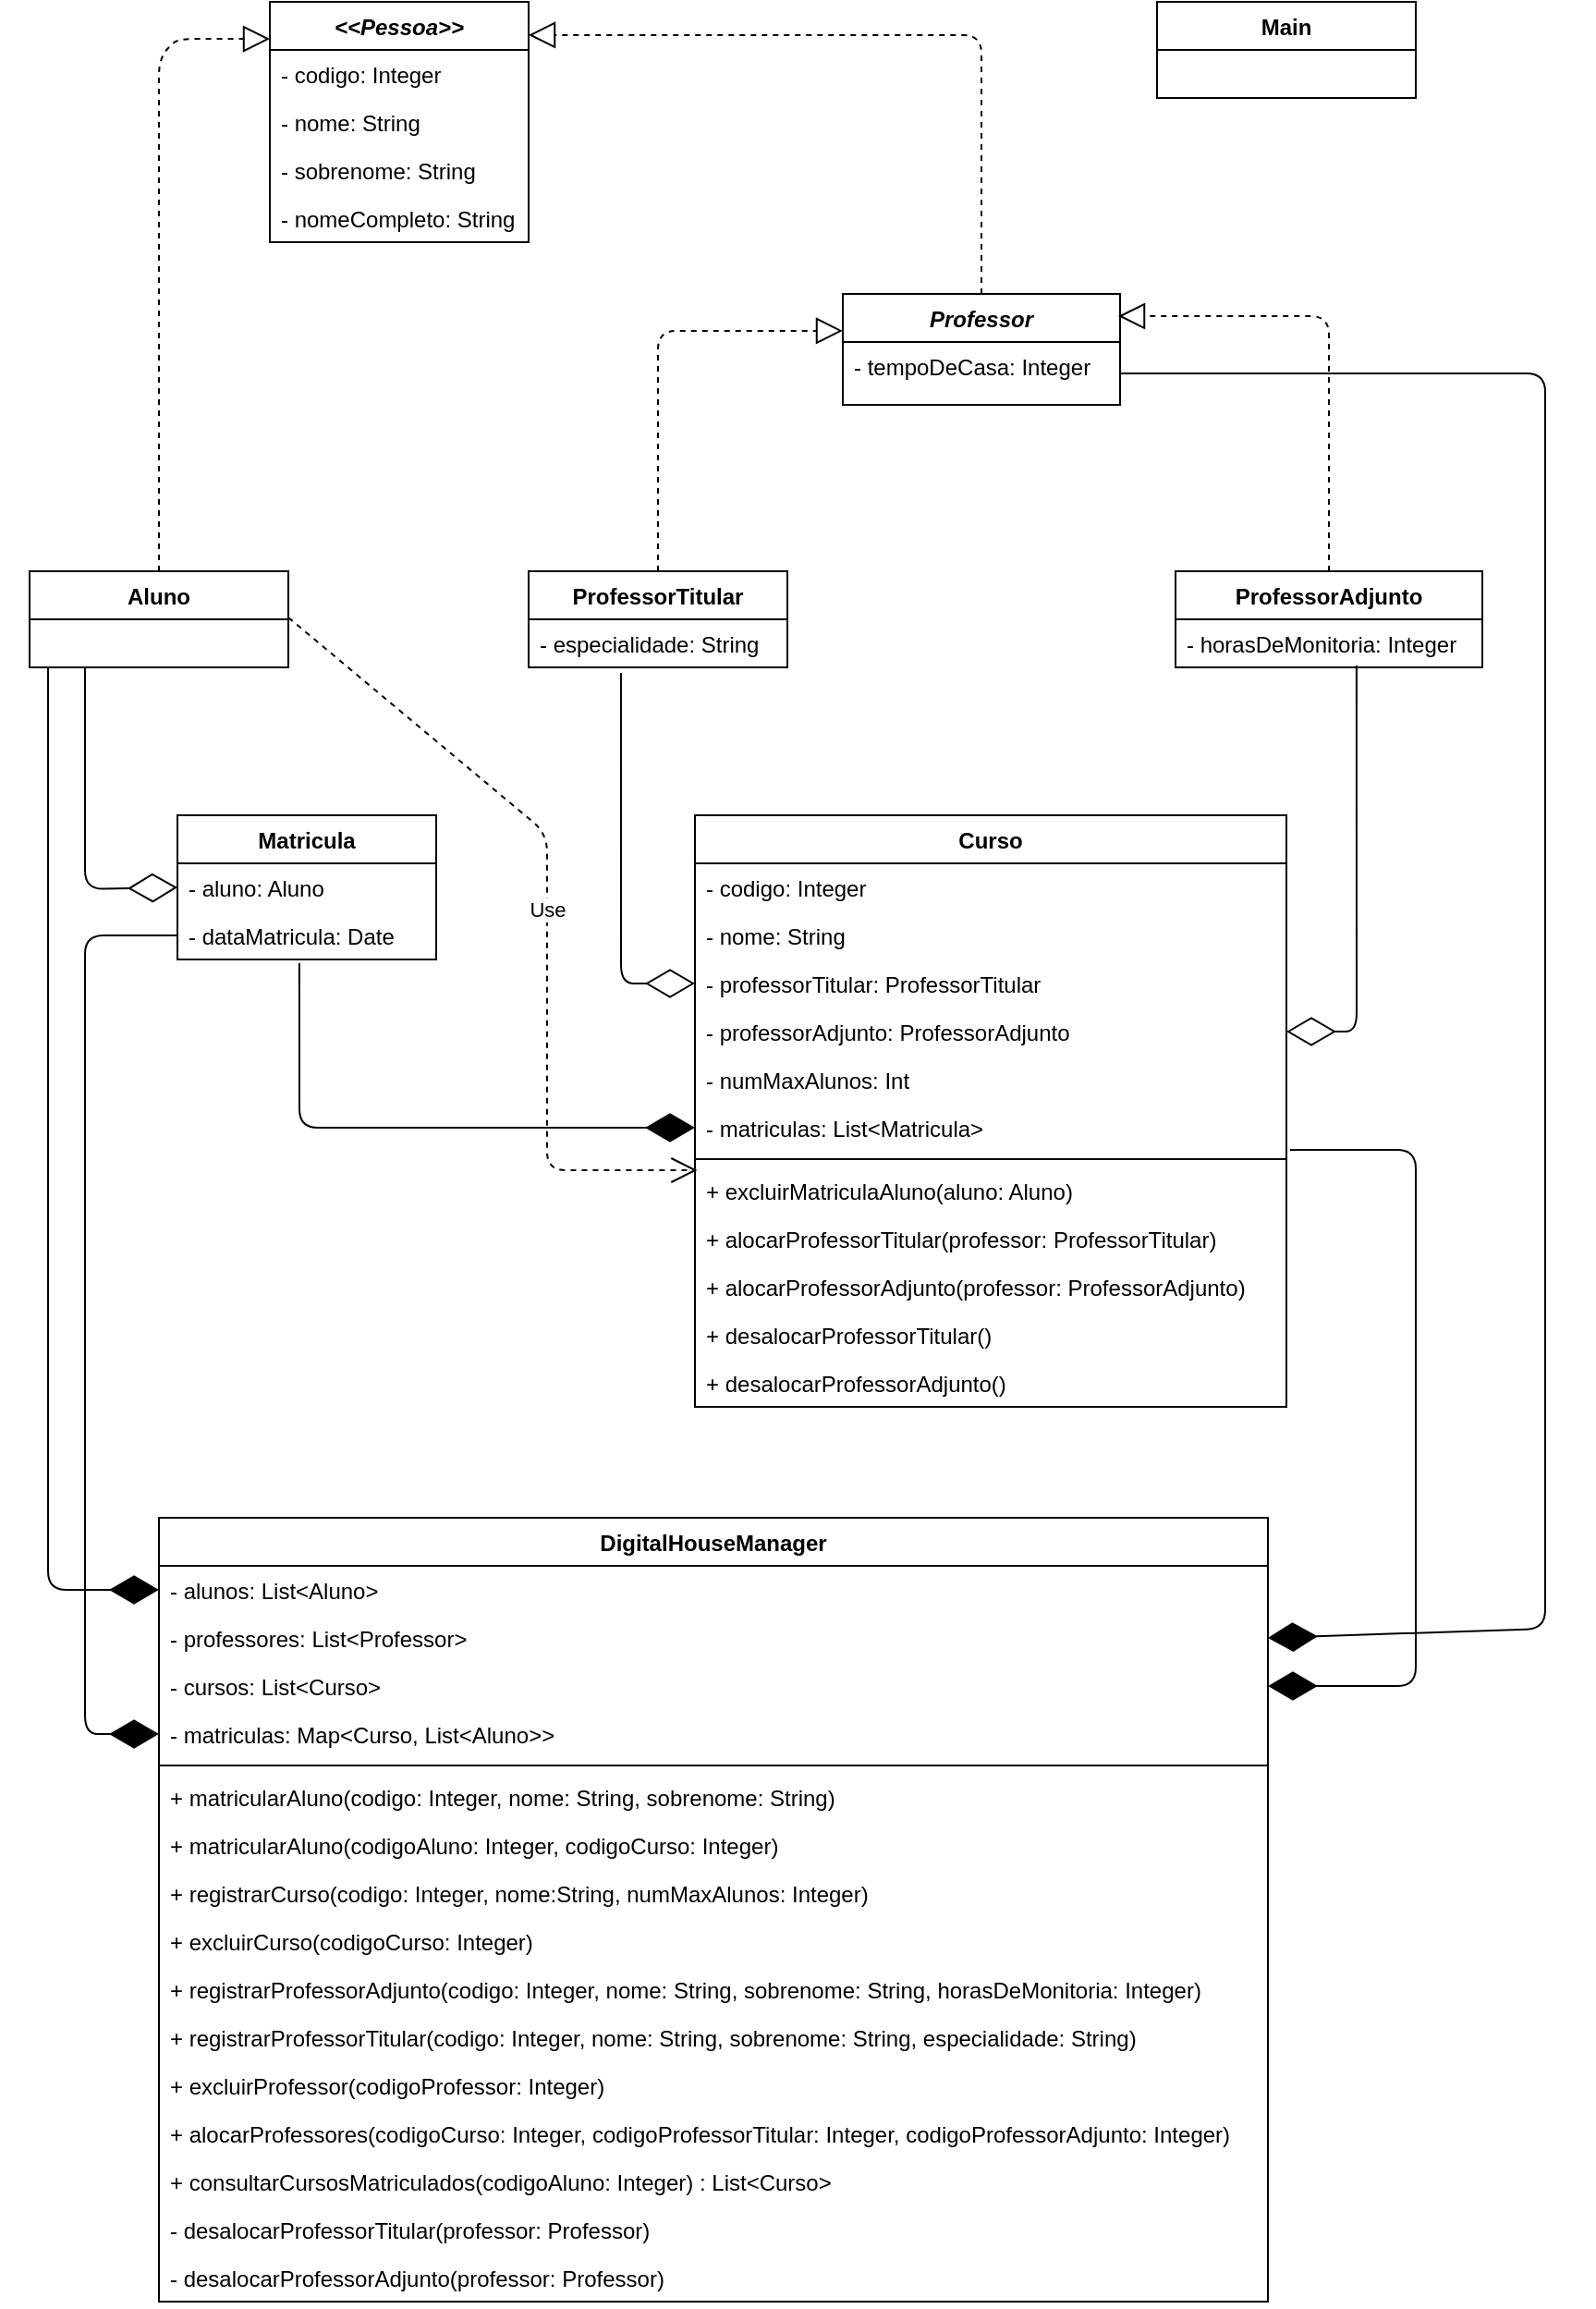 <mxfile version="13.7.3" type="device"><diagram id="cOGqocI_gLedKxU5Qj73" name="Page-1"><mxGraphModel dx="1102" dy="642" grid="1" gridSize="10" guides="1" tooltips="1" connect="1" arrows="1" fold="1" page="1" pageScale="1" pageWidth="827" pageHeight="1169" math="0" shadow="0"><root><mxCell id="0"/><mxCell id="1" parent="0"/><mxCell id="6XKGeILiF4ObVfbbi1Gw-1" value="&lt;&lt;Pessoa&gt;&gt;" style="swimlane;fontStyle=3;childLayout=stackLayout;horizontal=1;startSize=26;fillColor=none;horizontalStack=0;resizeParent=1;resizeParentMax=0;resizeLast=0;collapsible=1;marginBottom=0;" parent="1" vertex="1"><mxGeometry x="160" y="80" width="140" height="130" as="geometry"/></mxCell><mxCell id="6XKGeILiF4ObVfbbi1Gw-2" value="- codigo: Integer" style="text;strokeColor=none;fillColor=none;align=left;verticalAlign=top;spacingLeft=4;spacingRight=4;overflow=hidden;rotatable=0;points=[[0,0.5],[1,0.5]];portConstraint=eastwest;" parent="6XKGeILiF4ObVfbbi1Gw-1" vertex="1"><mxGeometry y="26" width="140" height="26" as="geometry"/></mxCell><mxCell id="6XKGeILiF4ObVfbbi1Gw-3" value="- nome: String" style="text;strokeColor=none;fillColor=none;align=left;verticalAlign=top;spacingLeft=4;spacingRight=4;overflow=hidden;rotatable=0;points=[[0,0.5],[1,0.5]];portConstraint=eastwest;" parent="6XKGeILiF4ObVfbbi1Gw-1" vertex="1"><mxGeometry y="52" width="140" height="26" as="geometry"/></mxCell><mxCell id="6XKGeILiF4ObVfbbi1Gw-4" value="- sobrenome: String" style="text;strokeColor=none;fillColor=none;align=left;verticalAlign=top;spacingLeft=4;spacingRight=4;overflow=hidden;rotatable=0;points=[[0,0.5],[1,0.5]];portConstraint=eastwest;" parent="6XKGeILiF4ObVfbbi1Gw-1" vertex="1"><mxGeometry y="78" width="140" height="26" as="geometry"/></mxCell><mxCell id="6XKGeILiF4ObVfbbi1Gw-5" value="- nomeCompleto: String" style="text;strokeColor=none;fillColor=none;align=left;verticalAlign=top;spacingLeft=4;spacingRight=4;overflow=hidden;rotatable=0;points=[[0,0.5],[1,0.5]];portConstraint=eastwest;" parent="6XKGeILiF4ObVfbbi1Gw-1" vertex="1"><mxGeometry y="104" width="140" height="26" as="geometry"/></mxCell><mxCell id="6XKGeILiF4ObVfbbi1Gw-6" value="" style="endArrow=block;dashed=1;endFill=0;endSize=12;html=1;exitX=0.5;exitY=0;exitDx=0;exitDy=0;entryX=0;entryY=0.154;entryDx=0;entryDy=0;entryPerimeter=0;" parent="1" source="6XKGeILiF4ObVfbbi1Gw-7" target="6XKGeILiF4ObVfbbi1Gw-1" edge="1"><mxGeometry width="160" relative="1" as="geometry"><mxPoint x="450" y="200" as="sourcePoint"/><mxPoint x="610" y="200" as="targetPoint"/><Array as="points"><mxPoint x="100" y="110"/><mxPoint x="110" y="100"/></Array></mxGeometry></mxCell><mxCell id="6XKGeILiF4ObVfbbi1Gw-16" value="" style="endArrow=block;dashed=1;endFill=0;endSize=12;html=1;exitX=0.5;exitY=0;exitDx=0;exitDy=0;entryX=1;entryY=0.138;entryDx=0;entryDy=0;entryPerimeter=0;" parent="1" source="6XKGeILiF4ObVfbbi1Gw-12" target="6XKGeILiF4ObVfbbi1Gw-1" edge="1"><mxGeometry width="160" relative="1" as="geometry"><mxPoint x="220" y="260" as="sourcePoint"/><mxPoint x="380" y="260" as="targetPoint"/><Array as="points"><mxPoint x="545" y="98"/></Array></mxGeometry></mxCell><mxCell id="6XKGeILiF4ObVfbbi1Gw-17" value="Main" style="swimlane;fontStyle=1;childLayout=stackLayout;horizontal=1;startSize=26;fillColor=none;horizontalStack=0;resizeParent=1;resizeParentMax=0;resizeLast=0;collapsible=1;marginBottom=0;" parent="1" vertex="1"><mxGeometry x="640" y="80" width="140" height="52" as="geometry"/></mxCell><mxCell id="6XKGeILiF4ObVfbbi1Gw-31" value="" style="endArrow=block;dashed=1;endFill=0;endSize=12;html=1;exitX=0.5;exitY=0;exitDx=0;exitDy=0;entryX=0;entryY=0.333;entryDx=0;entryDy=0;entryPerimeter=0;" parent="1" source="6XKGeILiF4ObVfbbi1Gw-25" target="6XKGeILiF4ObVfbbi1Gw-12" edge="1"><mxGeometry width="160" relative="1" as="geometry"><mxPoint x="363" y="387.012" as="sourcePoint"/><mxPoint x="380" y="408" as="targetPoint"/><Array as="points"><mxPoint x="370" y="258"/></Array></mxGeometry></mxCell><mxCell id="6XKGeILiF4ObVfbbi1Gw-32" value="" style="endArrow=block;dashed=1;endFill=0;endSize=12;html=1;exitX=0.5;exitY=0;exitDx=0;exitDy=0;" parent="1" source="6XKGeILiF4ObVfbbi1Gw-29" edge="1"><mxGeometry width="160" relative="1" as="geometry"><mxPoint x="220" y="408" as="sourcePoint"/><mxPoint x="619" y="250" as="targetPoint"/><Array as="points"><mxPoint x="733" y="250"/></Array></mxGeometry></mxCell><mxCell id="6XKGeILiF4ObVfbbi1Gw-12" value="Professor" style="swimlane;fontStyle=3;childLayout=stackLayout;horizontal=1;startSize=26;fillColor=none;horizontalStack=0;resizeParent=1;resizeParentMax=0;resizeLast=0;collapsible=1;marginBottom=0;" parent="1" vertex="1"><mxGeometry x="470" y="238" width="150" height="60" as="geometry"/></mxCell><mxCell id="6XKGeILiF4ObVfbbi1Gw-13" value="- tempoDeCasa: Integer" style="text;strokeColor=none;fillColor=none;align=left;verticalAlign=top;spacingLeft=4;spacingRight=4;overflow=hidden;rotatable=0;points=[[0,0.5],[1,0.5]];portConstraint=eastwest;" parent="6XKGeILiF4ObVfbbi1Gw-12" vertex="1"><mxGeometry y="26" width="150" height="34" as="geometry"/></mxCell><mxCell id="6XKGeILiF4ObVfbbi1Gw-7" value="Aluno" style="swimlane;fontStyle=1;childLayout=stackLayout;horizontal=1;startSize=26;fillColor=none;horizontalStack=0;resizeParent=1;resizeParentMax=0;resizeLast=0;collapsible=1;marginBottom=0;" parent="1" vertex="1"><mxGeometry x="30" y="388" width="140" height="52" as="geometry"/></mxCell><mxCell id="6XKGeILiF4ObVfbbi1Gw-72" value="" style="endArrow=diamondThin;endFill=1;endSize=24;html=1;entryX=0;entryY=0.5;entryDx=0;entryDy=0;exitX=0.471;exitY=1.077;exitDx=0;exitDy=0;exitPerimeter=0;" parent="1" source="6XKGeILiF4ObVfbbi1Gw-45" target="6XKGeILiF4ObVfbbi1Gw-36" edge="1"><mxGeometry width="160" relative="1" as="geometry"><mxPoint x="140" y="601" as="sourcePoint"/><mxPoint x="510" y="520" as="targetPoint"/><Array as="points"><mxPoint x="176" y="689"/></Array></mxGeometry></mxCell><mxCell id="6XKGeILiF4ObVfbbi1Gw-42" value="Matricula" style="swimlane;fontStyle=1;childLayout=stackLayout;horizontal=1;startSize=26;fillColor=none;horizontalStack=0;resizeParent=1;resizeParentMax=0;resizeLast=0;collapsible=1;marginBottom=0;" parent="1" vertex="1"><mxGeometry x="110" y="520" width="140" height="78" as="geometry"/></mxCell><mxCell id="6XKGeILiF4ObVfbbi1Gw-43" value="- aluno: Aluno" style="text;strokeColor=none;fillColor=none;align=left;verticalAlign=top;spacingLeft=4;spacingRight=4;overflow=hidden;rotatable=0;points=[[0,0.5],[1,0.5]];portConstraint=eastwest;" parent="6XKGeILiF4ObVfbbi1Gw-42" vertex="1"><mxGeometry y="26" width="140" height="26" as="geometry"/></mxCell><mxCell id="6XKGeILiF4ObVfbbi1Gw-45" value="- dataMatricula: Date" style="text;strokeColor=none;fillColor=none;align=left;verticalAlign=top;spacingLeft=4;spacingRight=4;overflow=hidden;rotatable=0;points=[[0,0.5],[1,0.5]];portConstraint=eastwest;" parent="6XKGeILiF4ObVfbbi1Gw-42" vertex="1"><mxGeometry y="52" width="140" height="26" as="geometry"/></mxCell><mxCell id="6XKGeILiF4ObVfbbi1Gw-66" value="Curso" style="swimlane;fontStyle=1;align=center;verticalAlign=top;childLayout=stackLayout;horizontal=1;startSize=26;horizontalStack=0;resizeParent=1;resizeParentMax=0;resizeLast=0;collapsible=1;marginBottom=0;" parent="1" vertex="1"><mxGeometry x="390" y="520" width="320" height="320" as="geometry"/></mxCell><mxCell id="6XKGeILiF4ObVfbbi1Gw-9" value="- codigo: Integer" style="text;strokeColor=none;fillColor=none;align=left;verticalAlign=top;spacingLeft=4;spacingRight=4;overflow=hidden;rotatable=0;points=[[0,0.5],[1,0.5]];portConstraint=eastwest;" parent="6XKGeILiF4ObVfbbi1Gw-66" vertex="1"><mxGeometry y="26" width="320" height="26" as="geometry"/></mxCell><mxCell id="6XKGeILiF4ObVfbbi1Gw-10" value="- nome: String" style="text;strokeColor=none;fillColor=none;align=left;verticalAlign=top;spacingLeft=4;spacingRight=4;overflow=hidden;rotatable=0;points=[[0,0.5],[1,0.5]];portConstraint=eastwest;" parent="6XKGeILiF4ObVfbbi1Gw-66" vertex="1"><mxGeometry y="52" width="320" height="26" as="geometry"/></mxCell><mxCell id="6XKGeILiF4ObVfbbi1Gw-33" value="- professorTitular: ProfessorTitular" style="text;strokeColor=none;fillColor=none;align=left;verticalAlign=top;spacingLeft=4;spacingRight=4;overflow=hidden;rotatable=0;points=[[0,0.5],[1,0.5]];portConstraint=eastwest;" parent="6XKGeILiF4ObVfbbi1Gw-66" vertex="1"><mxGeometry y="78" width="320" height="26" as="geometry"/></mxCell><mxCell id="6XKGeILiF4ObVfbbi1Gw-34" value="- professorAdjunto: ProfessorAdjunto" style="text;strokeColor=none;fillColor=none;align=left;verticalAlign=top;spacingLeft=4;spacingRight=4;overflow=hidden;rotatable=0;points=[[0,0.5],[1,0.5]];portConstraint=eastwest;" parent="6XKGeILiF4ObVfbbi1Gw-66" vertex="1"><mxGeometry y="104" width="320" height="26" as="geometry"/></mxCell><mxCell id="6XKGeILiF4ObVfbbi1Gw-35" value="- numMaxAlunos: Int" style="text;strokeColor=none;fillColor=none;align=left;verticalAlign=top;spacingLeft=4;spacingRight=4;overflow=hidden;rotatable=0;points=[[0,0.5],[1,0.5]];portConstraint=eastwest;" parent="6XKGeILiF4ObVfbbi1Gw-66" vertex="1"><mxGeometry y="130" width="320" height="26" as="geometry"/></mxCell><mxCell id="6XKGeILiF4ObVfbbi1Gw-36" value="- matriculas: List&lt;Matricula&gt;" style="text;strokeColor=none;fillColor=none;align=left;verticalAlign=top;spacingLeft=4;spacingRight=4;overflow=hidden;rotatable=0;points=[[0,0.5],[1,0.5]];portConstraint=eastwest;" parent="6XKGeILiF4ObVfbbi1Gw-66" vertex="1"><mxGeometry y="156" width="320" height="26" as="geometry"/></mxCell><mxCell id="6XKGeILiF4ObVfbbi1Gw-68" value="" style="line;strokeWidth=1;fillColor=none;align=left;verticalAlign=middle;spacingTop=-1;spacingLeft=3;spacingRight=3;rotatable=0;labelPosition=right;points=[];portConstraint=eastwest;" parent="6XKGeILiF4ObVfbbi1Gw-66" vertex="1"><mxGeometry y="182" width="320" height="8" as="geometry"/></mxCell><mxCell id="6XKGeILiF4ObVfbbi1Gw-75" value="+ excluirMatriculaAluno(aluno: Aluno)" style="text;strokeColor=none;fillColor=none;align=left;verticalAlign=top;spacingLeft=4;spacingRight=4;overflow=hidden;rotatable=0;points=[[0,0.5],[1,0.5]];portConstraint=eastwest;" parent="6XKGeILiF4ObVfbbi1Gw-66" vertex="1"><mxGeometry y="190" width="320" height="26" as="geometry"/></mxCell><mxCell id="kB9QqtvpassVlIbzQ09_-1" value="+ alocarProfessorTitular(professor: ProfessorTitular)" style="text;strokeColor=none;fillColor=none;align=left;verticalAlign=top;spacingLeft=4;spacingRight=4;overflow=hidden;rotatable=0;points=[[0,0.5],[1,0.5]];portConstraint=eastwest;" parent="6XKGeILiF4ObVfbbi1Gw-66" vertex="1"><mxGeometry y="216" width="320" height="26" as="geometry"/></mxCell><mxCell id="kB9QqtvpassVlIbzQ09_-2" value="+ alocarProfessorAdjunto(professor: ProfessorAdjunto)" style="text;strokeColor=none;fillColor=none;align=left;verticalAlign=top;spacingLeft=4;spacingRight=4;overflow=hidden;rotatable=0;points=[[0,0.5],[1,0.5]];portConstraint=eastwest;" parent="6XKGeILiF4ObVfbbi1Gw-66" vertex="1"><mxGeometry y="242" width="320" height="26" as="geometry"/></mxCell><mxCell id="kB9QqtvpassVlIbzQ09_-3" value="+ desalocarProfessorTitular()" style="text;strokeColor=none;fillColor=none;align=left;verticalAlign=top;spacingLeft=4;spacingRight=4;overflow=hidden;rotatable=0;points=[[0,0.5],[1,0.5]];portConstraint=eastwest;" parent="6XKGeILiF4ObVfbbi1Gw-66" vertex="1"><mxGeometry y="268" width="320" height="26" as="geometry"/></mxCell><mxCell id="kB9QqtvpassVlIbzQ09_-4" value="+ desalocarProfessorAdjunto()" style="text;strokeColor=none;fillColor=none;align=left;verticalAlign=top;spacingLeft=4;spacingRight=4;overflow=hidden;rotatable=0;points=[[0,0.5],[1,0.5]];portConstraint=eastwest;" parent="6XKGeILiF4ObVfbbi1Gw-66" vertex="1"><mxGeometry y="294" width="320" height="26" as="geometry"/></mxCell><mxCell id="6XKGeILiF4ObVfbbi1Gw-73" value="" style="endArrow=diamondThin;endFill=0;endSize=24;html=1;entryX=0;entryY=0.5;entryDx=0;entryDy=0;exitX=0.357;exitY=1.115;exitDx=0;exitDy=0;exitPerimeter=0;" parent="1" source="6XKGeILiF4ObVfbbi1Gw-26" target="6XKGeILiF4ObVfbbi1Gw-33" edge="1"><mxGeometry width="160" relative="1" as="geometry"><mxPoint x="460" y="520" as="sourcePoint"/><mxPoint x="620" y="520" as="targetPoint"/><Array as="points"><mxPoint x="350" y="611"/></Array></mxGeometry></mxCell><mxCell id="6XKGeILiF4ObVfbbi1Gw-74" value="" style="endArrow=diamondThin;endFill=0;endSize=24;html=1;entryX=1;entryY=0.5;entryDx=0;entryDy=0;exitX=0.59;exitY=0.962;exitDx=0;exitDy=0;exitPerimeter=0;" parent="1" source="6XKGeILiF4ObVfbbi1Gw-30" target="6XKGeILiF4ObVfbbi1Gw-34" edge="1"><mxGeometry width="160" relative="1" as="geometry"><mxPoint x="730" y="440" as="sourcePoint"/><mxPoint x="620" y="520" as="targetPoint"/><Array as="points"><mxPoint x="748" y="637"/></Array></mxGeometry></mxCell><mxCell id="6XKGeILiF4ObVfbbi1Gw-29" value="ProfessorAdjunto" style="swimlane;fontStyle=1;childLayout=stackLayout;horizontal=1;startSize=26;fillColor=none;horizontalStack=0;resizeParent=1;resizeParentMax=0;resizeLast=0;collapsible=1;marginBottom=0;" parent="1" vertex="1"><mxGeometry x="650" y="388" width="166" height="52" as="geometry"/></mxCell><mxCell id="6XKGeILiF4ObVfbbi1Gw-30" value="- horasDeMonitoria: Integer" style="text;strokeColor=none;fillColor=none;align=left;verticalAlign=top;spacingLeft=4;spacingRight=4;overflow=hidden;rotatable=0;points=[[0,0.5],[1,0.5]];portConstraint=eastwest;" parent="6XKGeILiF4ObVfbbi1Gw-29" vertex="1"><mxGeometry y="26" width="166" height="26" as="geometry"/></mxCell><mxCell id="6XKGeILiF4ObVfbbi1Gw-76" value="Use" style="endArrow=open;endSize=12;dashed=1;html=1;exitX=1;exitY=0.481;exitDx=0;exitDy=0;exitPerimeter=0;entryX=0.004;entryY=0.077;entryDx=0;entryDy=0;entryPerimeter=0;" parent="1" source="6XKGeILiF4ObVfbbi1Gw-7" target="6XKGeILiF4ObVfbbi1Gw-75" edge="1"><mxGeometry width="160" relative="1" as="geometry"><mxPoint x="400" y="520" as="sourcePoint"/><mxPoint x="560" y="520" as="targetPoint"/><Array as="points"><mxPoint x="310" y="530"/><mxPoint x="310" y="712"/></Array></mxGeometry></mxCell><mxCell id="6XKGeILiF4ObVfbbi1Gw-25" value="ProfessorTitular" style="swimlane;fontStyle=1;childLayout=stackLayout;horizontal=1;startSize=26;fillColor=none;horizontalStack=0;resizeParent=1;resizeParentMax=0;resizeLast=0;collapsible=1;marginBottom=0;" parent="1" vertex="1"><mxGeometry x="300" y="388" width="140" height="52" as="geometry"/></mxCell><mxCell id="6XKGeILiF4ObVfbbi1Gw-26" value="- especialidade: String" style="text;strokeColor=none;fillColor=none;align=left;verticalAlign=top;spacingLeft=4;spacingRight=4;overflow=hidden;rotatable=0;points=[[0,0.5],[1,0.5]];portConstraint=eastwest;" parent="6XKGeILiF4ObVfbbi1Gw-25" vertex="1"><mxGeometry y="26" width="140" height="26" as="geometry"/></mxCell><mxCell id="N94U-H9Djizk1tlHbwRx-1" value="" style="endArrow=diamondThin;endFill=1;endSize=24;html=1;entryX=1;entryY=0.5;entryDx=0;entryDy=0;exitX=1;exitY=0.5;exitDx=0;exitDy=0;" parent="1" source="6XKGeILiF4ObVfbbi1Gw-13" target="6XKGeILiF4ObVfbbi1Gw-61" edge="1"><mxGeometry width="160" relative="1" as="geometry"><mxPoint x="500" y="450" as="sourcePoint"/><mxPoint x="500" y="710" as="targetPoint"/><Array as="points"><mxPoint x="850" y="281"/><mxPoint x="850" y="865"/><mxPoint x="850" y="960"/></Array></mxGeometry></mxCell><mxCell id="N94U-H9Djizk1tlHbwRx-2" value="" style="endArrow=diamondThin;endFill=1;endSize=24;html=1;entryX=0;entryY=0.5;entryDx=0;entryDy=0;" parent="1" target="6XKGeILiF4ObVfbbi1Gw-60" edge="1"><mxGeometry width="160" relative="1" as="geometry"><mxPoint x="40" y="440" as="sourcePoint"/><mxPoint x="500" y="610" as="targetPoint"/><Array as="points"><mxPoint x="40" y="939"/></Array></mxGeometry></mxCell><mxCell id="N94U-H9Djizk1tlHbwRx-5" value="" style="endArrow=diamondThin;endFill=1;endSize=24;html=1;entryX=1;entryY=0.5;entryDx=0;entryDy=0;exitX=1.006;exitY=0.962;exitDx=0;exitDy=0;exitPerimeter=0;" parent="1" source="6XKGeILiF4ObVfbbi1Gw-36" target="N94U-H9Djizk1tlHbwRx-4" edge="1"><mxGeometry width="160" relative="1" as="geometry"><mxPoint x="549" y="810" as="sourcePoint"/><mxPoint x="500" y="710" as="targetPoint"/><Array as="points"><mxPoint x="780" y="701"/><mxPoint x="780" y="991"/></Array></mxGeometry></mxCell><mxCell id="N94U-H9Djizk1tlHbwRx-6" value="" style="endArrow=diamondThin;endFill=1;endSize=24;html=1;entryX=0;entryY=0.5;entryDx=0;entryDy=0;exitX=0;exitY=0.5;exitDx=0;exitDy=0;" parent="1" source="6XKGeILiF4ObVfbbi1Gw-45" target="6XKGeILiF4ObVfbbi1Gw-62" edge="1"><mxGeometry width="160" relative="1" as="geometry"><mxPoint x="340" y="710" as="sourcePoint"/><mxPoint x="500" y="710" as="targetPoint"/><Array as="points"><mxPoint x="60" y="585"/><mxPoint x="60" y="1017"/></Array></mxGeometry></mxCell><mxCell id="6XKGeILiF4ObVfbbi1Gw-56" value="DigitalHouseManager" style="swimlane;fontStyle=1;align=center;verticalAlign=top;childLayout=stackLayout;horizontal=1;startSize=26;horizontalStack=0;resizeParent=1;resizeParentMax=0;resizeLast=0;collapsible=1;marginBottom=0;" parent="1" vertex="1"><mxGeometry x="100" y="900" width="600" height="424" as="geometry"/></mxCell><mxCell id="6XKGeILiF4ObVfbbi1Gw-60" value="- alunos: List&lt;Aluno&gt;" style="text;strokeColor=none;fillColor=none;align=left;verticalAlign=top;spacingLeft=4;spacingRight=4;overflow=hidden;rotatable=0;points=[[0,0.5],[1,0.5]];portConstraint=eastwest;" parent="6XKGeILiF4ObVfbbi1Gw-56" vertex="1"><mxGeometry y="26" width="600" height="26" as="geometry"/></mxCell><mxCell id="6XKGeILiF4ObVfbbi1Gw-61" value="- professores: List&lt;Professor&gt;" style="text;strokeColor=none;fillColor=none;align=left;verticalAlign=top;spacingLeft=4;spacingRight=4;overflow=hidden;rotatable=0;points=[[0,0.5],[1,0.5]];portConstraint=eastwest;" parent="6XKGeILiF4ObVfbbi1Gw-56" vertex="1"><mxGeometry y="52" width="600" height="26" as="geometry"/></mxCell><mxCell id="N94U-H9Djizk1tlHbwRx-4" value="- cursos: List&lt;Curso&gt;" style="text;strokeColor=none;fillColor=none;align=left;verticalAlign=top;spacingLeft=4;spacingRight=4;overflow=hidden;rotatable=0;points=[[0,0.5],[1,0.5]];portConstraint=eastwest;" parent="6XKGeILiF4ObVfbbi1Gw-56" vertex="1"><mxGeometry y="78" width="600" height="26" as="geometry"/></mxCell><mxCell id="6XKGeILiF4ObVfbbi1Gw-62" value="- matriculas: Map&lt;Curso, List&lt;Aluno&gt;&gt;" style="text;strokeColor=none;fillColor=none;align=left;verticalAlign=top;spacingLeft=4;spacingRight=4;overflow=hidden;rotatable=0;points=[[0,0.5],[1,0.5]];portConstraint=eastwest;" parent="6XKGeILiF4ObVfbbi1Gw-56" vertex="1"><mxGeometry y="104" width="600" height="26" as="geometry"/></mxCell><mxCell id="6XKGeILiF4ObVfbbi1Gw-58" value="" style="line;strokeWidth=1;fillColor=none;align=left;verticalAlign=middle;spacingTop=-1;spacingLeft=3;spacingRight=3;rotatable=0;labelPosition=right;points=[];portConstraint=eastwest;" parent="6XKGeILiF4ObVfbbi1Gw-56" vertex="1"><mxGeometry y="130" width="600" height="8" as="geometry"/></mxCell><mxCell id="6XKGeILiF4ObVfbbi1Gw-69" value="+ matricularAluno(codigo: Integer, nome: String, sobrenome: String)" style="text;strokeColor=none;fillColor=none;align=left;verticalAlign=top;spacingLeft=4;spacingRight=4;overflow=hidden;rotatable=0;points=[[0,0.5],[1,0.5]];portConstraint=eastwest;" parent="6XKGeILiF4ObVfbbi1Gw-56" vertex="1"><mxGeometry y="138" width="600" height="26" as="geometry"/></mxCell><mxCell id="kB9QqtvpassVlIbzQ09_-5" value="+ matricularAluno(codigoAluno: Integer, codigoCurso: Integer)" style="text;strokeColor=none;fillColor=none;align=left;verticalAlign=top;spacingLeft=4;spacingRight=4;overflow=hidden;rotatable=0;points=[[0,0.5],[1,0.5]];portConstraint=eastwest;" parent="6XKGeILiF4ObVfbbi1Gw-56" vertex="1"><mxGeometry y="164" width="600" height="26" as="geometry"/></mxCell><mxCell id="kB9QqtvpassVlIbzQ09_-6" value="+ registrarCurso(codigo: Integer, nome:String, numMaxAlunos: Integer)" style="text;strokeColor=none;fillColor=none;align=left;verticalAlign=top;spacingLeft=4;spacingRight=4;overflow=hidden;rotatable=0;points=[[0,0.5],[1,0.5]];portConstraint=eastwest;" parent="6XKGeILiF4ObVfbbi1Gw-56" vertex="1"><mxGeometry y="190" width="600" height="26" as="geometry"/></mxCell><mxCell id="kB9QqtvpassVlIbzQ09_-7" value="+ excluirCurso(codigoCurso: Integer)" style="text;strokeColor=none;fillColor=none;align=left;verticalAlign=top;spacingLeft=4;spacingRight=4;overflow=hidden;rotatable=0;points=[[0,0.5],[1,0.5]];portConstraint=eastwest;" parent="6XKGeILiF4ObVfbbi1Gw-56" vertex="1"><mxGeometry y="216" width="600" height="26" as="geometry"/></mxCell><mxCell id="kB9QqtvpassVlIbzQ09_-8" value="+ registrarProfessorAdjunto(codigo: Integer, nome: String, sobrenome: String, horasDeMonitoria: Integer)" style="text;strokeColor=none;fillColor=none;align=left;verticalAlign=top;spacingLeft=4;spacingRight=4;overflow=hidden;rotatable=0;points=[[0,0.5],[1,0.5]];portConstraint=eastwest;" parent="6XKGeILiF4ObVfbbi1Gw-56" vertex="1"><mxGeometry y="242" width="600" height="26" as="geometry"/></mxCell><mxCell id="kB9QqtvpassVlIbzQ09_-9" value="+ registrarProfessorTitular(codigo: Integer, nome: String, sobrenome: String, especialidade: String)" style="text;strokeColor=none;fillColor=none;align=left;verticalAlign=top;spacingLeft=4;spacingRight=4;overflow=hidden;rotatable=0;points=[[0,0.5],[1,0.5]];portConstraint=eastwest;" parent="6XKGeILiF4ObVfbbi1Gw-56" vertex="1"><mxGeometry y="268" width="600" height="26" as="geometry"/></mxCell><mxCell id="kB9QqtvpassVlIbzQ09_-10" value="+ excluirProfessor(codigoProfessor: Integer)" style="text;strokeColor=none;fillColor=none;align=left;verticalAlign=top;spacingLeft=4;spacingRight=4;overflow=hidden;rotatable=0;points=[[0,0.5],[1,0.5]];portConstraint=eastwest;" parent="6XKGeILiF4ObVfbbi1Gw-56" vertex="1"><mxGeometry y="294" width="600" height="26" as="geometry"/></mxCell><mxCell id="kB9QqtvpassVlIbzQ09_-11" value="+ alocarProfessores(codigoCurso: Integer, codigoProfessorTitular: Integer, codigoProfessorAdjunto: Integer)" style="text;strokeColor=none;fillColor=none;align=left;verticalAlign=top;spacingLeft=4;spacingRight=4;overflow=hidden;rotatable=0;points=[[0,0.5],[1,0.5]];portConstraint=eastwest;" parent="6XKGeILiF4ObVfbbi1Gw-56" vertex="1"><mxGeometry y="320" width="600" height="26" as="geometry"/></mxCell><mxCell id="Nii6PkScXEZbYF39Y-Ns-2" value="+ consultarCursosMatriculados(codigoAluno: Integer) : List&lt;Curso&gt;" style="text;strokeColor=none;fillColor=none;align=left;verticalAlign=top;spacingLeft=4;spacingRight=4;overflow=hidden;rotatable=0;points=[[0,0.5],[1,0.5]];portConstraint=eastwest;" vertex="1" parent="6XKGeILiF4ObVfbbi1Gw-56"><mxGeometry y="346" width="600" height="26" as="geometry"/></mxCell><mxCell id="kB9QqtvpassVlIbzQ09_-13" value="- desalocarProfessorTitular(professor: Professor)" style="text;strokeColor=none;fillColor=none;align=left;verticalAlign=top;spacingLeft=4;spacingRight=4;overflow=hidden;rotatable=0;points=[[0,0.5],[1,0.5]];portConstraint=eastwest;" parent="6XKGeILiF4ObVfbbi1Gw-56" vertex="1"><mxGeometry y="372" width="600" height="26" as="geometry"/></mxCell><mxCell id="kB9QqtvpassVlIbzQ09_-14" value="- desalocarProfessorAdjunto(professor: Professor)" style="text;strokeColor=none;fillColor=none;align=left;verticalAlign=top;spacingLeft=4;spacingRight=4;overflow=hidden;rotatable=0;points=[[0,0.5],[1,0.5]];portConstraint=eastwest;" parent="6XKGeILiF4ObVfbbi1Gw-56" vertex="1"><mxGeometry y="398" width="600" height="26" as="geometry"/></mxCell><mxCell id="Nii6PkScXEZbYF39Y-Ns-1" value="" style="endArrow=diamondThin;endFill=0;endSize=24;html=1;entryX=0;entryY=0.5;entryDx=0;entryDy=0;" edge="1" parent="1" target="6XKGeILiF4ObVfbbi1Gw-43"><mxGeometry width="160" relative="1" as="geometry"><mxPoint x="60" y="440" as="sourcePoint"/><mxPoint x="640" y="630" as="targetPoint"/><Array as="points"><mxPoint x="60" y="560"/></Array></mxGeometry></mxCell></root></mxGraphModel></diagram></mxfile>